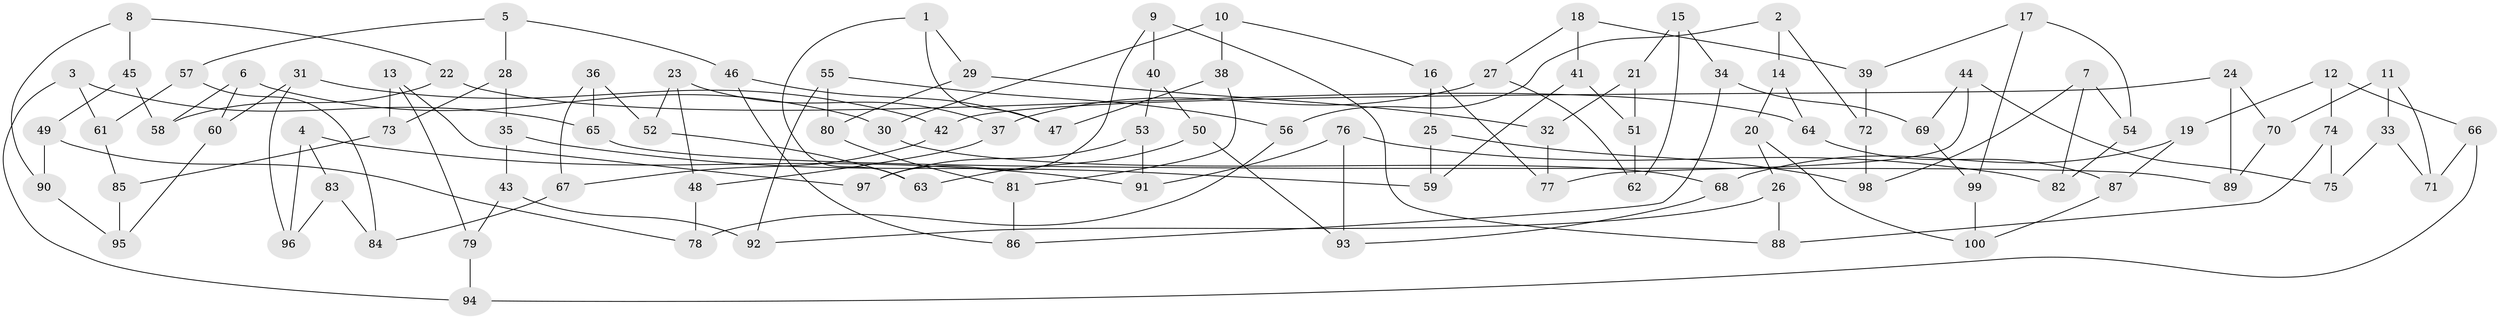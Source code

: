 // Generated by graph-tools (version 1.1) at 2025/39/02/21/25 10:39:00]
// undirected, 100 vertices, 150 edges
graph export_dot {
graph [start="1"]
  node [color=gray90,style=filled];
  1;
  2;
  3;
  4;
  5;
  6;
  7;
  8;
  9;
  10;
  11;
  12;
  13;
  14;
  15;
  16;
  17;
  18;
  19;
  20;
  21;
  22;
  23;
  24;
  25;
  26;
  27;
  28;
  29;
  30;
  31;
  32;
  33;
  34;
  35;
  36;
  37;
  38;
  39;
  40;
  41;
  42;
  43;
  44;
  45;
  46;
  47;
  48;
  49;
  50;
  51;
  52;
  53;
  54;
  55;
  56;
  57;
  58;
  59;
  60;
  61;
  62;
  63;
  64;
  65;
  66;
  67;
  68;
  69;
  70;
  71;
  72;
  73;
  74;
  75;
  76;
  77;
  78;
  79;
  80;
  81;
  82;
  83;
  84;
  85;
  86;
  87;
  88;
  89;
  90;
  91;
  92;
  93;
  94;
  95;
  96;
  97;
  98;
  99;
  100;
  1 -- 63;
  1 -- 47;
  1 -- 29;
  2 -- 72;
  2 -- 56;
  2 -- 14;
  3 -- 61;
  3 -- 94;
  3 -- 65;
  4 -- 96;
  4 -- 91;
  4 -- 83;
  5 -- 46;
  5 -- 28;
  5 -- 57;
  6 -- 58;
  6 -- 30;
  6 -- 60;
  7 -- 98;
  7 -- 54;
  7 -- 82;
  8 -- 90;
  8 -- 22;
  8 -- 45;
  9 -- 97;
  9 -- 40;
  9 -- 88;
  10 -- 30;
  10 -- 16;
  10 -- 38;
  11 -- 70;
  11 -- 33;
  11 -- 71;
  12 -- 74;
  12 -- 19;
  12 -- 66;
  13 -- 97;
  13 -- 79;
  13 -- 73;
  14 -- 64;
  14 -- 20;
  15 -- 34;
  15 -- 62;
  15 -- 21;
  16 -- 25;
  16 -- 77;
  17 -- 54;
  17 -- 39;
  17 -- 99;
  18 -- 27;
  18 -- 39;
  18 -- 41;
  19 -- 87;
  19 -- 68;
  20 -- 100;
  20 -- 26;
  21 -- 32;
  21 -- 51;
  22 -- 64;
  22 -- 58;
  23 -- 37;
  23 -- 48;
  23 -- 52;
  24 -- 89;
  24 -- 42;
  24 -- 70;
  25 -- 98;
  25 -- 59;
  26 -- 92;
  26 -- 88;
  27 -- 62;
  27 -- 37;
  28 -- 35;
  28 -- 73;
  29 -- 80;
  29 -- 32;
  30 -- 68;
  31 -- 60;
  31 -- 96;
  31 -- 42;
  32 -- 77;
  33 -- 71;
  33 -- 75;
  34 -- 69;
  34 -- 86;
  35 -- 43;
  35 -- 59;
  36 -- 52;
  36 -- 65;
  36 -- 67;
  37 -- 48;
  38 -- 47;
  38 -- 81;
  39 -- 72;
  40 -- 50;
  40 -- 53;
  41 -- 59;
  41 -- 51;
  42 -- 67;
  43 -- 79;
  43 -- 92;
  44 -- 77;
  44 -- 69;
  44 -- 75;
  45 -- 49;
  45 -- 58;
  46 -- 86;
  46 -- 47;
  48 -- 78;
  49 -- 78;
  49 -- 90;
  50 -- 93;
  50 -- 63;
  51 -- 62;
  52 -- 63;
  53 -- 91;
  53 -- 97;
  54 -- 82;
  55 -- 56;
  55 -- 80;
  55 -- 92;
  56 -- 78;
  57 -- 84;
  57 -- 61;
  60 -- 95;
  61 -- 85;
  64 -- 87;
  65 -- 89;
  66 -- 94;
  66 -- 71;
  67 -- 84;
  68 -- 93;
  69 -- 99;
  70 -- 89;
  72 -- 98;
  73 -- 85;
  74 -- 75;
  74 -- 88;
  76 -- 82;
  76 -- 91;
  76 -- 93;
  79 -- 94;
  80 -- 81;
  81 -- 86;
  83 -- 84;
  83 -- 96;
  85 -- 95;
  87 -- 100;
  90 -- 95;
  99 -- 100;
}
